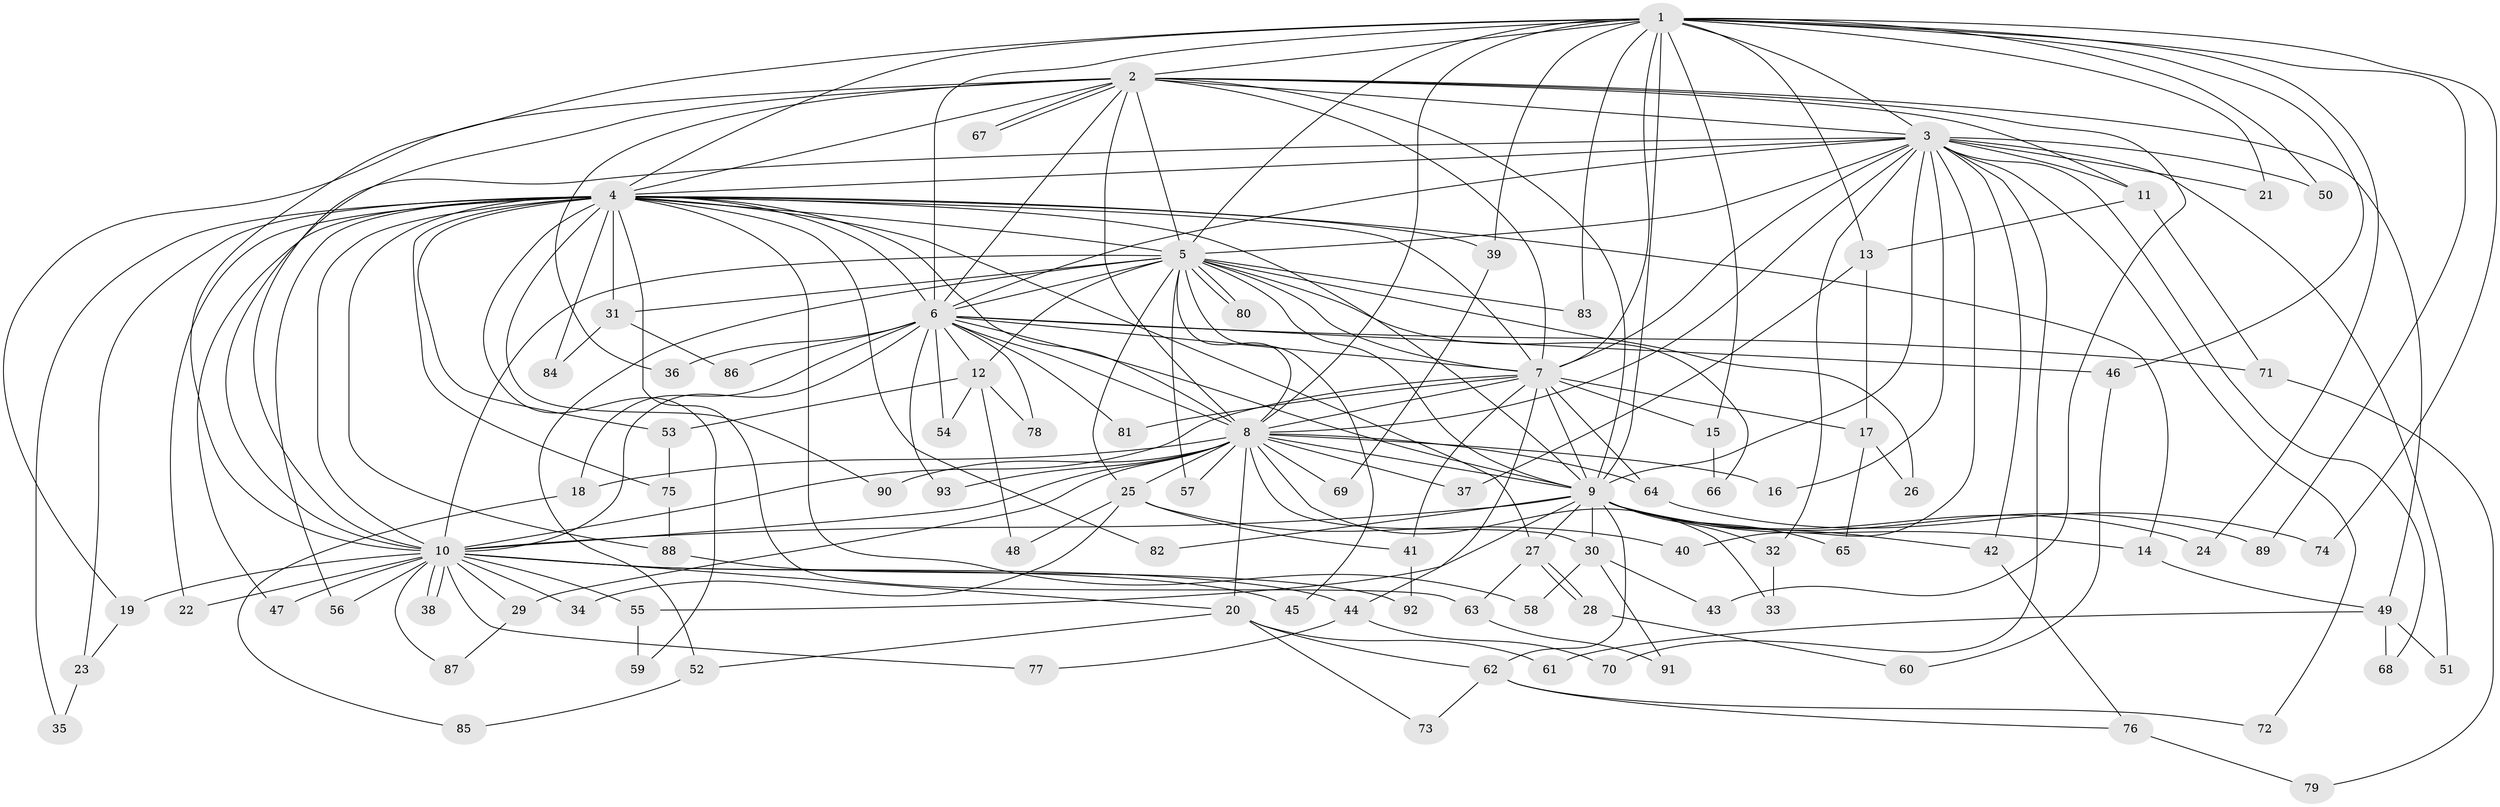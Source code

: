 // Generated by graph-tools (version 1.1) at 2025/49/03/09/25 03:49:37]
// undirected, 93 vertices, 211 edges
graph export_dot {
graph [start="1"]
  node [color=gray90,style=filled];
  1;
  2;
  3;
  4;
  5;
  6;
  7;
  8;
  9;
  10;
  11;
  12;
  13;
  14;
  15;
  16;
  17;
  18;
  19;
  20;
  21;
  22;
  23;
  24;
  25;
  26;
  27;
  28;
  29;
  30;
  31;
  32;
  33;
  34;
  35;
  36;
  37;
  38;
  39;
  40;
  41;
  42;
  43;
  44;
  45;
  46;
  47;
  48;
  49;
  50;
  51;
  52;
  53;
  54;
  55;
  56;
  57;
  58;
  59;
  60;
  61;
  62;
  63;
  64;
  65;
  66;
  67;
  68;
  69;
  70;
  71;
  72;
  73;
  74;
  75;
  76;
  77;
  78;
  79;
  80;
  81;
  82;
  83;
  84;
  85;
  86;
  87;
  88;
  89;
  90;
  91;
  92;
  93;
  1 -- 2;
  1 -- 3;
  1 -- 4;
  1 -- 5;
  1 -- 6;
  1 -- 7;
  1 -- 8;
  1 -- 9;
  1 -- 10;
  1 -- 13;
  1 -- 15;
  1 -- 21;
  1 -- 24;
  1 -- 39;
  1 -- 46;
  1 -- 50;
  1 -- 74;
  1 -- 83;
  1 -- 89;
  2 -- 3;
  2 -- 4;
  2 -- 5;
  2 -- 6;
  2 -- 7;
  2 -- 8;
  2 -- 9;
  2 -- 10;
  2 -- 11;
  2 -- 19;
  2 -- 36;
  2 -- 43;
  2 -- 49;
  2 -- 67;
  2 -- 67;
  3 -- 4;
  3 -- 5;
  3 -- 6;
  3 -- 7;
  3 -- 8;
  3 -- 9;
  3 -- 10;
  3 -- 11;
  3 -- 16;
  3 -- 21;
  3 -- 32;
  3 -- 40;
  3 -- 42;
  3 -- 50;
  3 -- 51;
  3 -- 68;
  3 -- 70;
  3 -- 72;
  4 -- 5;
  4 -- 6;
  4 -- 7;
  4 -- 8;
  4 -- 9;
  4 -- 10;
  4 -- 14;
  4 -- 22;
  4 -- 23;
  4 -- 27;
  4 -- 31;
  4 -- 35;
  4 -- 39;
  4 -- 47;
  4 -- 53;
  4 -- 56;
  4 -- 58;
  4 -- 59;
  4 -- 63;
  4 -- 75;
  4 -- 82;
  4 -- 84;
  4 -- 88;
  4 -- 90;
  5 -- 6;
  5 -- 7;
  5 -- 8;
  5 -- 9;
  5 -- 10;
  5 -- 12;
  5 -- 25;
  5 -- 26;
  5 -- 31;
  5 -- 45;
  5 -- 52;
  5 -- 57;
  5 -- 66;
  5 -- 80;
  5 -- 80;
  5 -- 83;
  6 -- 7;
  6 -- 8;
  6 -- 9;
  6 -- 10;
  6 -- 12;
  6 -- 18;
  6 -- 36;
  6 -- 46;
  6 -- 54;
  6 -- 71;
  6 -- 78;
  6 -- 81;
  6 -- 86;
  6 -- 93;
  7 -- 8;
  7 -- 9;
  7 -- 10;
  7 -- 15;
  7 -- 17;
  7 -- 41;
  7 -- 44;
  7 -- 64;
  7 -- 81;
  8 -- 9;
  8 -- 10;
  8 -- 16;
  8 -- 18;
  8 -- 20;
  8 -- 25;
  8 -- 29;
  8 -- 30;
  8 -- 33;
  8 -- 37;
  8 -- 57;
  8 -- 64;
  8 -- 69;
  8 -- 90;
  8 -- 93;
  9 -- 10;
  9 -- 14;
  9 -- 24;
  9 -- 27;
  9 -- 30;
  9 -- 32;
  9 -- 42;
  9 -- 55;
  9 -- 62;
  9 -- 65;
  9 -- 82;
  9 -- 89;
  10 -- 19;
  10 -- 20;
  10 -- 22;
  10 -- 29;
  10 -- 34;
  10 -- 38;
  10 -- 38;
  10 -- 44;
  10 -- 45;
  10 -- 47;
  10 -- 55;
  10 -- 56;
  10 -- 77;
  10 -- 87;
  11 -- 13;
  11 -- 71;
  12 -- 48;
  12 -- 53;
  12 -- 54;
  12 -- 78;
  13 -- 17;
  13 -- 37;
  14 -- 49;
  15 -- 66;
  17 -- 26;
  17 -- 65;
  18 -- 85;
  19 -- 23;
  20 -- 52;
  20 -- 61;
  20 -- 62;
  20 -- 73;
  23 -- 35;
  25 -- 34;
  25 -- 40;
  25 -- 41;
  25 -- 48;
  27 -- 28;
  27 -- 28;
  27 -- 63;
  28 -- 60;
  29 -- 87;
  30 -- 43;
  30 -- 58;
  30 -- 91;
  31 -- 84;
  31 -- 86;
  32 -- 33;
  39 -- 69;
  41 -- 92;
  42 -- 76;
  44 -- 70;
  44 -- 77;
  46 -- 60;
  49 -- 51;
  49 -- 61;
  49 -- 68;
  52 -- 85;
  53 -- 75;
  55 -- 59;
  62 -- 72;
  62 -- 73;
  62 -- 76;
  63 -- 91;
  64 -- 74;
  71 -- 79;
  75 -- 88;
  76 -- 79;
  88 -- 92;
}
